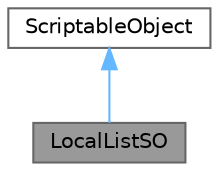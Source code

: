 digraph "LocalListSO"
{
 // LATEX_PDF_SIZE
  bgcolor="transparent";
  edge [fontname=Helvetica,fontsize=10,labelfontname=Helvetica,labelfontsize=10];
  node [fontname=Helvetica,fontsize=10,shape=box,height=0.2,width=0.4];
  Node1 [label="LocalListSO",height=0.2,width=0.4,color="gray40", fillcolor="grey60", style="filled", fontcolor="black",tooltip=" "];
  Node2 -> Node1 [dir="back",color="steelblue1",style="solid"];
  Node2 [label="ScriptableObject",height=0.2,width=0.4,color="gray40", fillcolor="white", style="filled",tooltip=" "];
}
